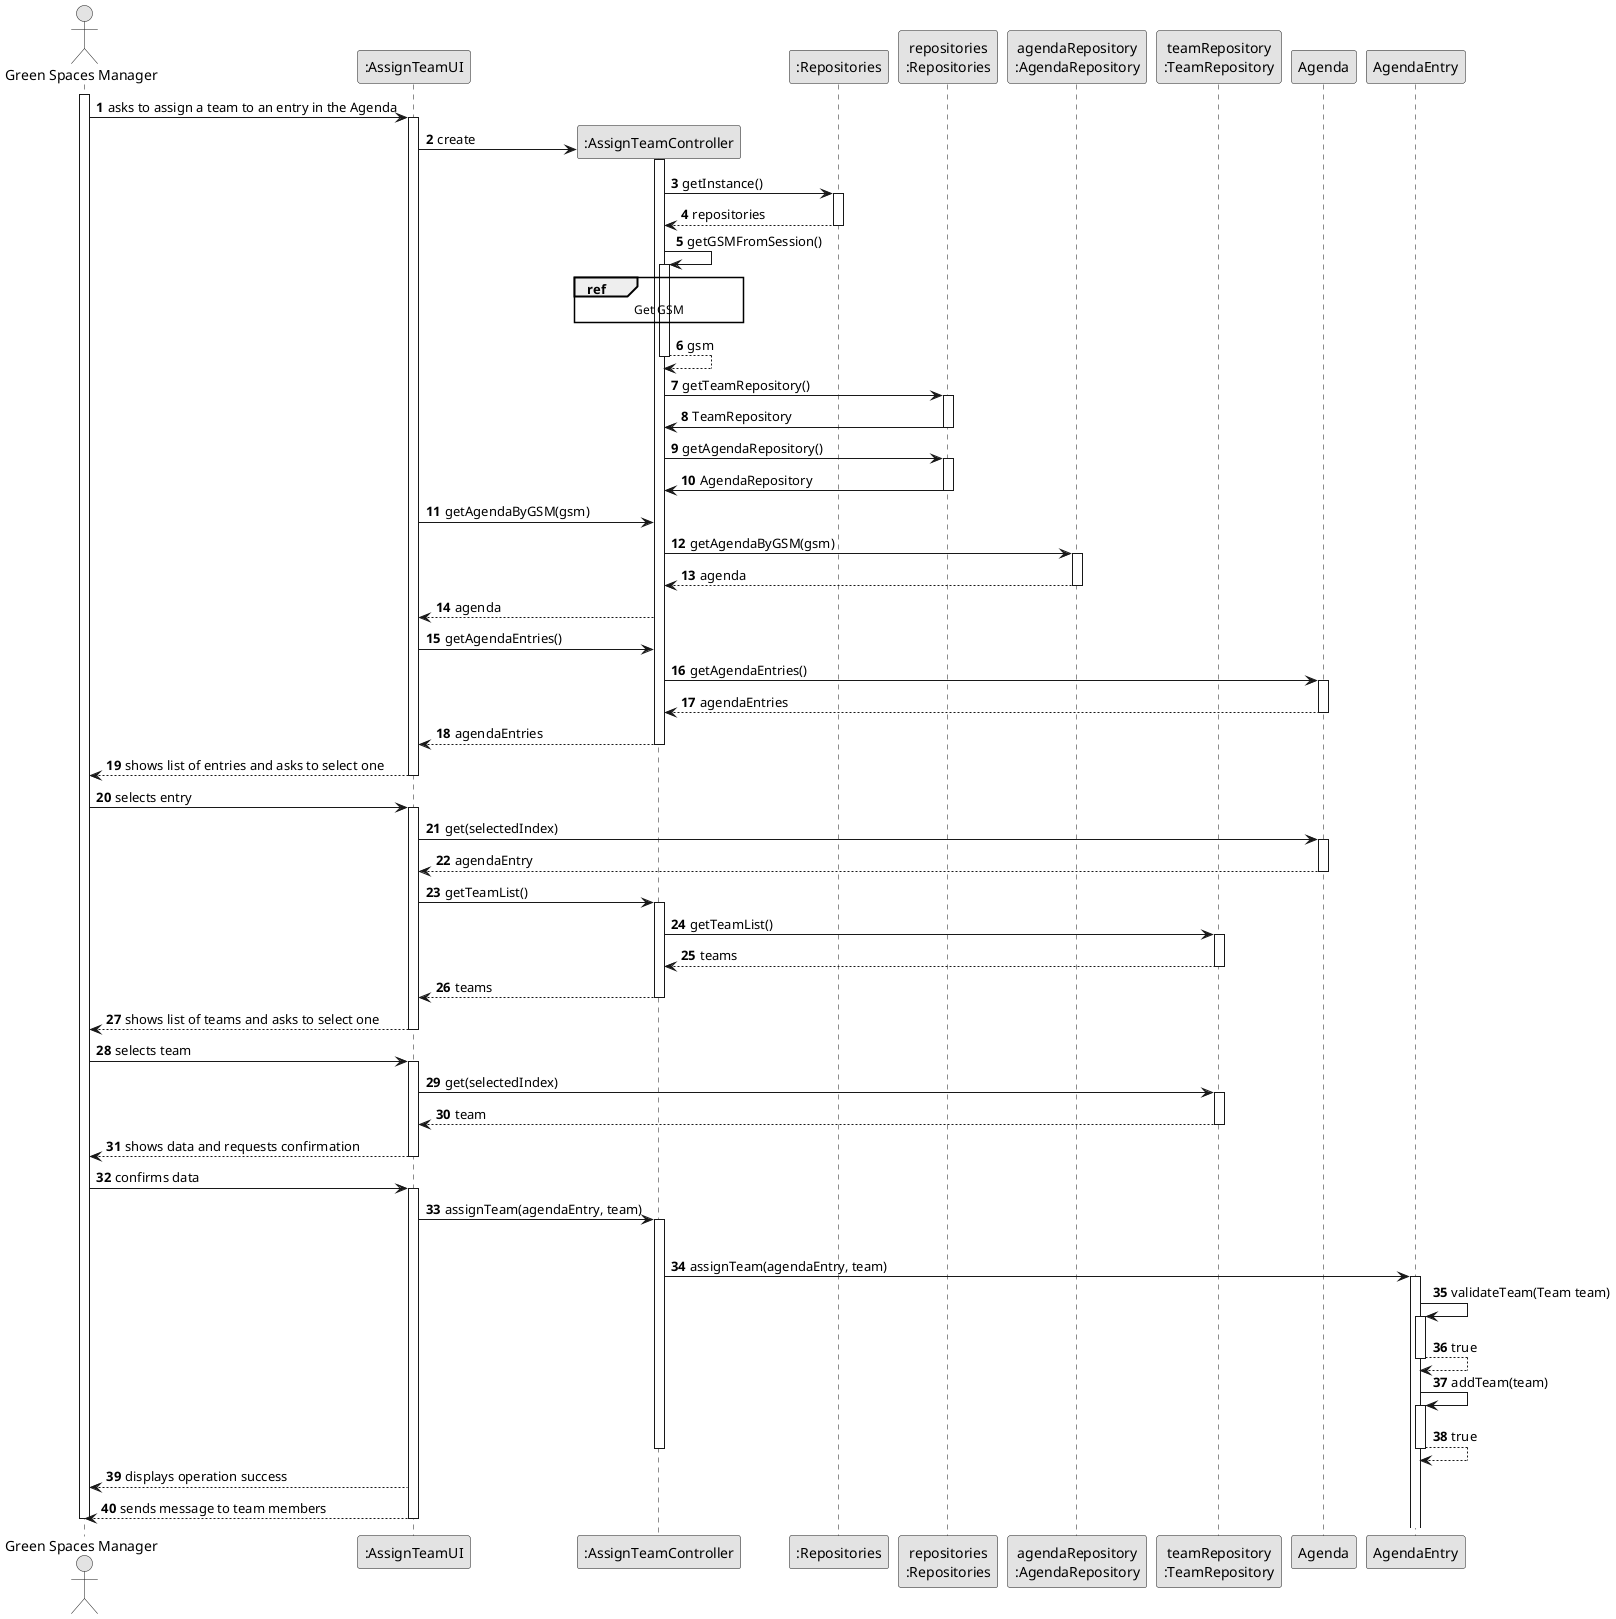 @startuml
skinparam monochrome true
skinparam packageStyle rectangle
skinparam shadowing false

autonumber

'hide footbox
actor "Green Spaces Manager" as ADM
participant ":AssignTeamUI" as UI
participant ":AssignTeamController" as CTRL
participant ":Repositories" as RepositorySingleton
participant "repositories\n:Repositories" as PLAT
participant "agendaRepository\n:AgendaRepository" as AR
participant "teamRepository\n:TeamRepository" as TR
participant "Agenda" as AG
participant "AgendaEntry" as ENTRADA

activate ADM

        ADM -> UI : asks to assign a team to an entry in the Agenda

        activate UI

'            UI --> ADM : requests data (name)
            'create CTRL
            UI -> CTRL** : create

            activate CTRL

                        CTRL -> RepositorySingleton : getInstance()
                                        activate RepositorySingleton

                                            RepositorySingleton --> CTRL: repositories
                                        deactivate RepositorySingleton

                                         CTRL -> CTRL : getGSMFromSession()
                                         activate CTRL

                                         ref over CTRL
                                         Get GSM
                                         end

                                             CTRL --> CTRL : gsm
                                         deactivate CTRL

                             CTRL -> PLAT : getTeamRepository()
                                     activate PLAT

                                 PLAT -> CTRL : TeamRepository
                                 deactivate PLAT

                             CTRL -> PLAT : getAgendaRepository()
                                     activate PLAT

                                 PLAT -> CTRL : AgendaRepository
                                 deactivate PLAT

                             UI -> CTRL: getAgendaByGSM(gsm)

                             CTRL -> AR: getAgendaByGSM(gsm)
                                         activate AR

                                         AR --> CTRL: agenda
                                         deactivate AR
                             CTRL --> UI : agenda


                             UI -> CTRL : getAgendaEntries()
                            CTRL -> AG : getAgendaEntries()
                            activate AG

                            AG --> CTRL : agendaEntries
                            deactivate AG

                            CTRL --> UI : agendaEntries
                            deactivate CTRL




    UI --> ADM : shows list of entries and asks to select one
    deactivate UI



    ADM -> UI : selects entry
    activate UI

                                     UI -> AG : get(selectedIndex)
                                     activate AG

                                    AG --> UI : agendaEntry
                                    deactivate AG


                                 UI -> CTRL : getTeamList()
                                 activate CTRL

                                CTRL -> TR : getTeamList()
                                activate TR

                                TR --> CTRL : teams
                                deactivate TR

                                CTRL --> UI : teams
                                deactivate CTRL

    UI --> ADM : shows list of teams and asks to select one
    deactivate UI

        ADM -> UI : selects team
        activate UI

                                             UI -> TR : get(selectedIndex)
                                             activate TR

                                            TR --> UI : team
                                            deactivate TR
        
            UI --> ADM : shows data and requests confirmation
            deactivate UI
        
            ADM -> UI : confirms data
            activate UI


        UI -> CTRL : assignTeam(agendaEntry, team)
        activate CTRL

            |||

            CTRL -> ENTRADA: assignTeam(agendaEntry, team)
            activate ENTRADA

                ENTRADA -> ENTRADA: validateTeam(Team team)
                            activate ENTRADA

                            ENTRADA --> ENTRADA: true
                            deactivate ENTRADA

                ENTRADA -> ENTRADA: addTeam(team)
                activate ENTRADA
                ENTRADA --> ENTRADA: true
                deactivate ENTRADA

                deactivate CTRL

            UI --> ADM: displays operation success
            UI --> ADM: sends message to team members
    deactivate UI

deactivate ADM

@enduml